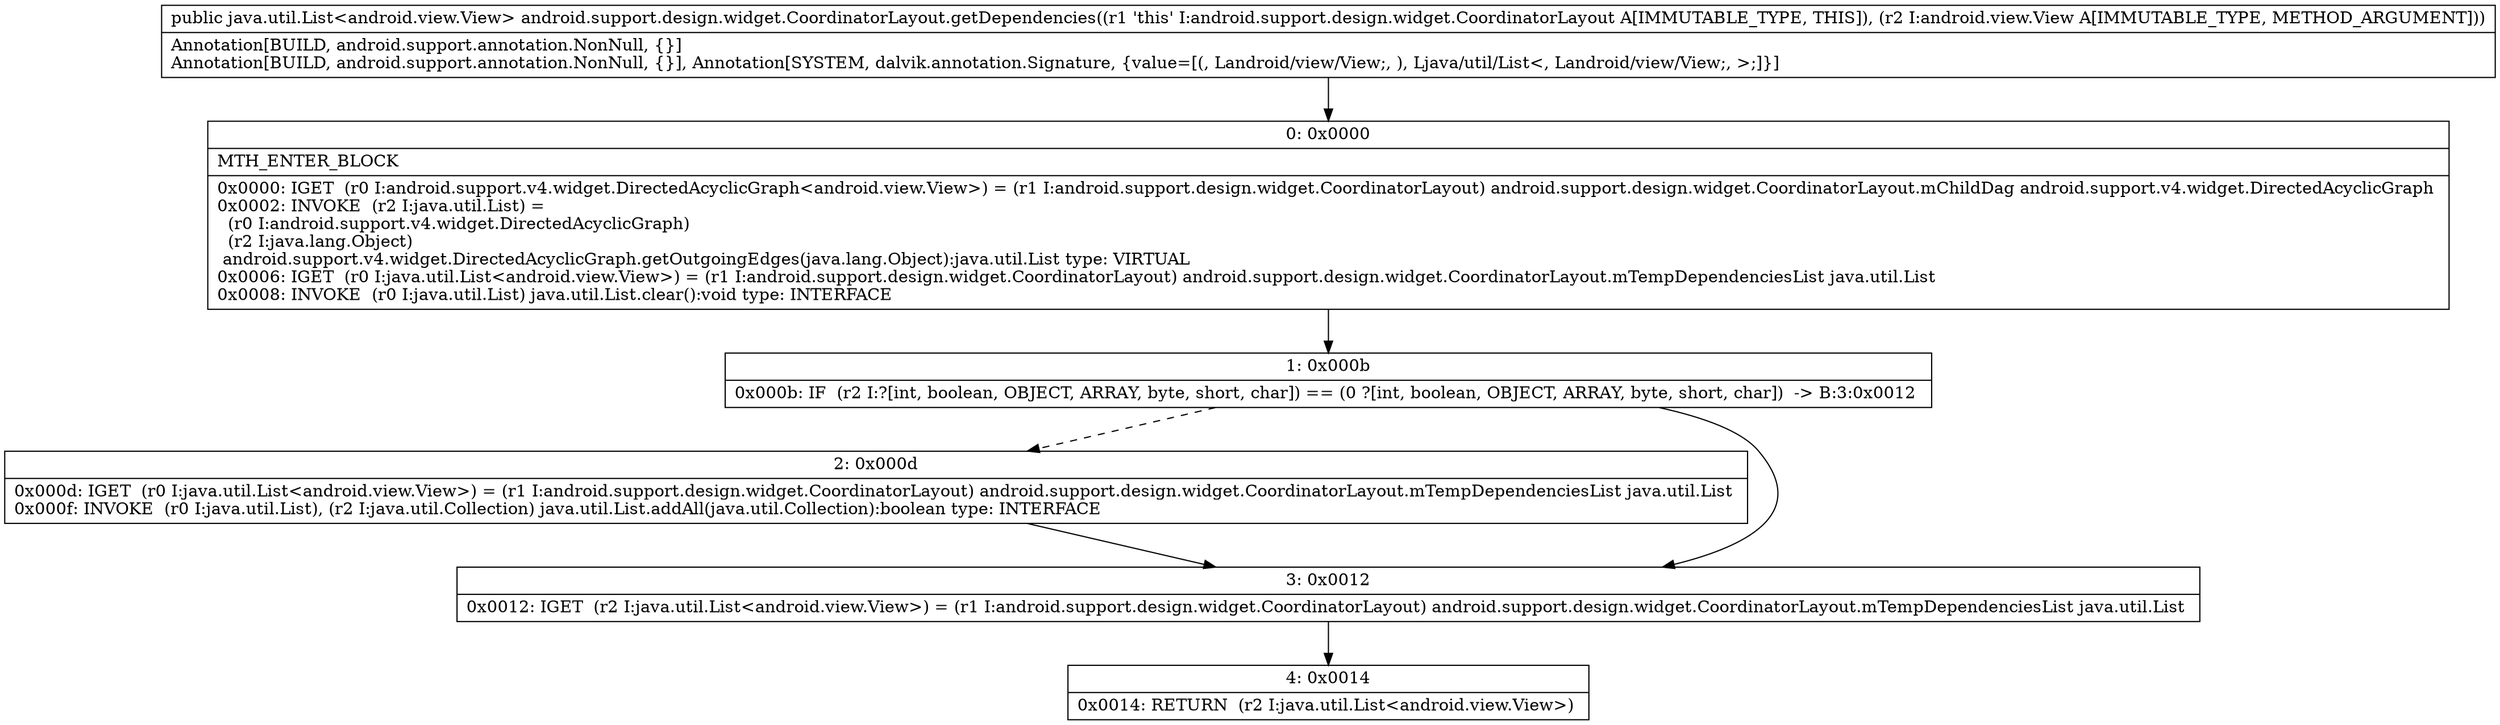 digraph "CFG forandroid.support.design.widget.CoordinatorLayout.getDependencies(Landroid\/view\/View;)Ljava\/util\/List;" {
Node_0 [shape=record,label="{0\:\ 0x0000|MTH_ENTER_BLOCK\l|0x0000: IGET  (r0 I:android.support.v4.widget.DirectedAcyclicGraph\<android.view.View\>) = (r1 I:android.support.design.widget.CoordinatorLayout) android.support.design.widget.CoordinatorLayout.mChildDag android.support.v4.widget.DirectedAcyclicGraph \l0x0002: INVOKE  (r2 I:java.util.List) = \l  (r0 I:android.support.v4.widget.DirectedAcyclicGraph)\l  (r2 I:java.lang.Object)\l android.support.v4.widget.DirectedAcyclicGraph.getOutgoingEdges(java.lang.Object):java.util.List type: VIRTUAL \l0x0006: IGET  (r0 I:java.util.List\<android.view.View\>) = (r1 I:android.support.design.widget.CoordinatorLayout) android.support.design.widget.CoordinatorLayout.mTempDependenciesList java.util.List \l0x0008: INVOKE  (r0 I:java.util.List) java.util.List.clear():void type: INTERFACE \l}"];
Node_1 [shape=record,label="{1\:\ 0x000b|0x000b: IF  (r2 I:?[int, boolean, OBJECT, ARRAY, byte, short, char]) == (0 ?[int, boolean, OBJECT, ARRAY, byte, short, char])  \-\> B:3:0x0012 \l}"];
Node_2 [shape=record,label="{2\:\ 0x000d|0x000d: IGET  (r0 I:java.util.List\<android.view.View\>) = (r1 I:android.support.design.widget.CoordinatorLayout) android.support.design.widget.CoordinatorLayout.mTempDependenciesList java.util.List \l0x000f: INVOKE  (r0 I:java.util.List), (r2 I:java.util.Collection) java.util.List.addAll(java.util.Collection):boolean type: INTERFACE \l}"];
Node_3 [shape=record,label="{3\:\ 0x0012|0x0012: IGET  (r2 I:java.util.List\<android.view.View\>) = (r1 I:android.support.design.widget.CoordinatorLayout) android.support.design.widget.CoordinatorLayout.mTempDependenciesList java.util.List \l}"];
Node_4 [shape=record,label="{4\:\ 0x0014|0x0014: RETURN  (r2 I:java.util.List\<android.view.View\>) \l}"];
MethodNode[shape=record,label="{public java.util.List\<android.view.View\> android.support.design.widget.CoordinatorLayout.getDependencies((r1 'this' I:android.support.design.widget.CoordinatorLayout A[IMMUTABLE_TYPE, THIS]), (r2 I:android.view.View A[IMMUTABLE_TYPE, METHOD_ARGUMENT]))  | Annotation[BUILD, android.support.annotation.NonNull, \{\}]\lAnnotation[BUILD, android.support.annotation.NonNull, \{\}], Annotation[SYSTEM, dalvik.annotation.Signature, \{value=[(, Landroid\/view\/View;, ), Ljava\/util\/List\<, Landroid\/view\/View;, \>;]\}]\l}"];
MethodNode -> Node_0;
Node_0 -> Node_1;
Node_1 -> Node_2[style=dashed];
Node_1 -> Node_3;
Node_2 -> Node_3;
Node_3 -> Node_4;
}


